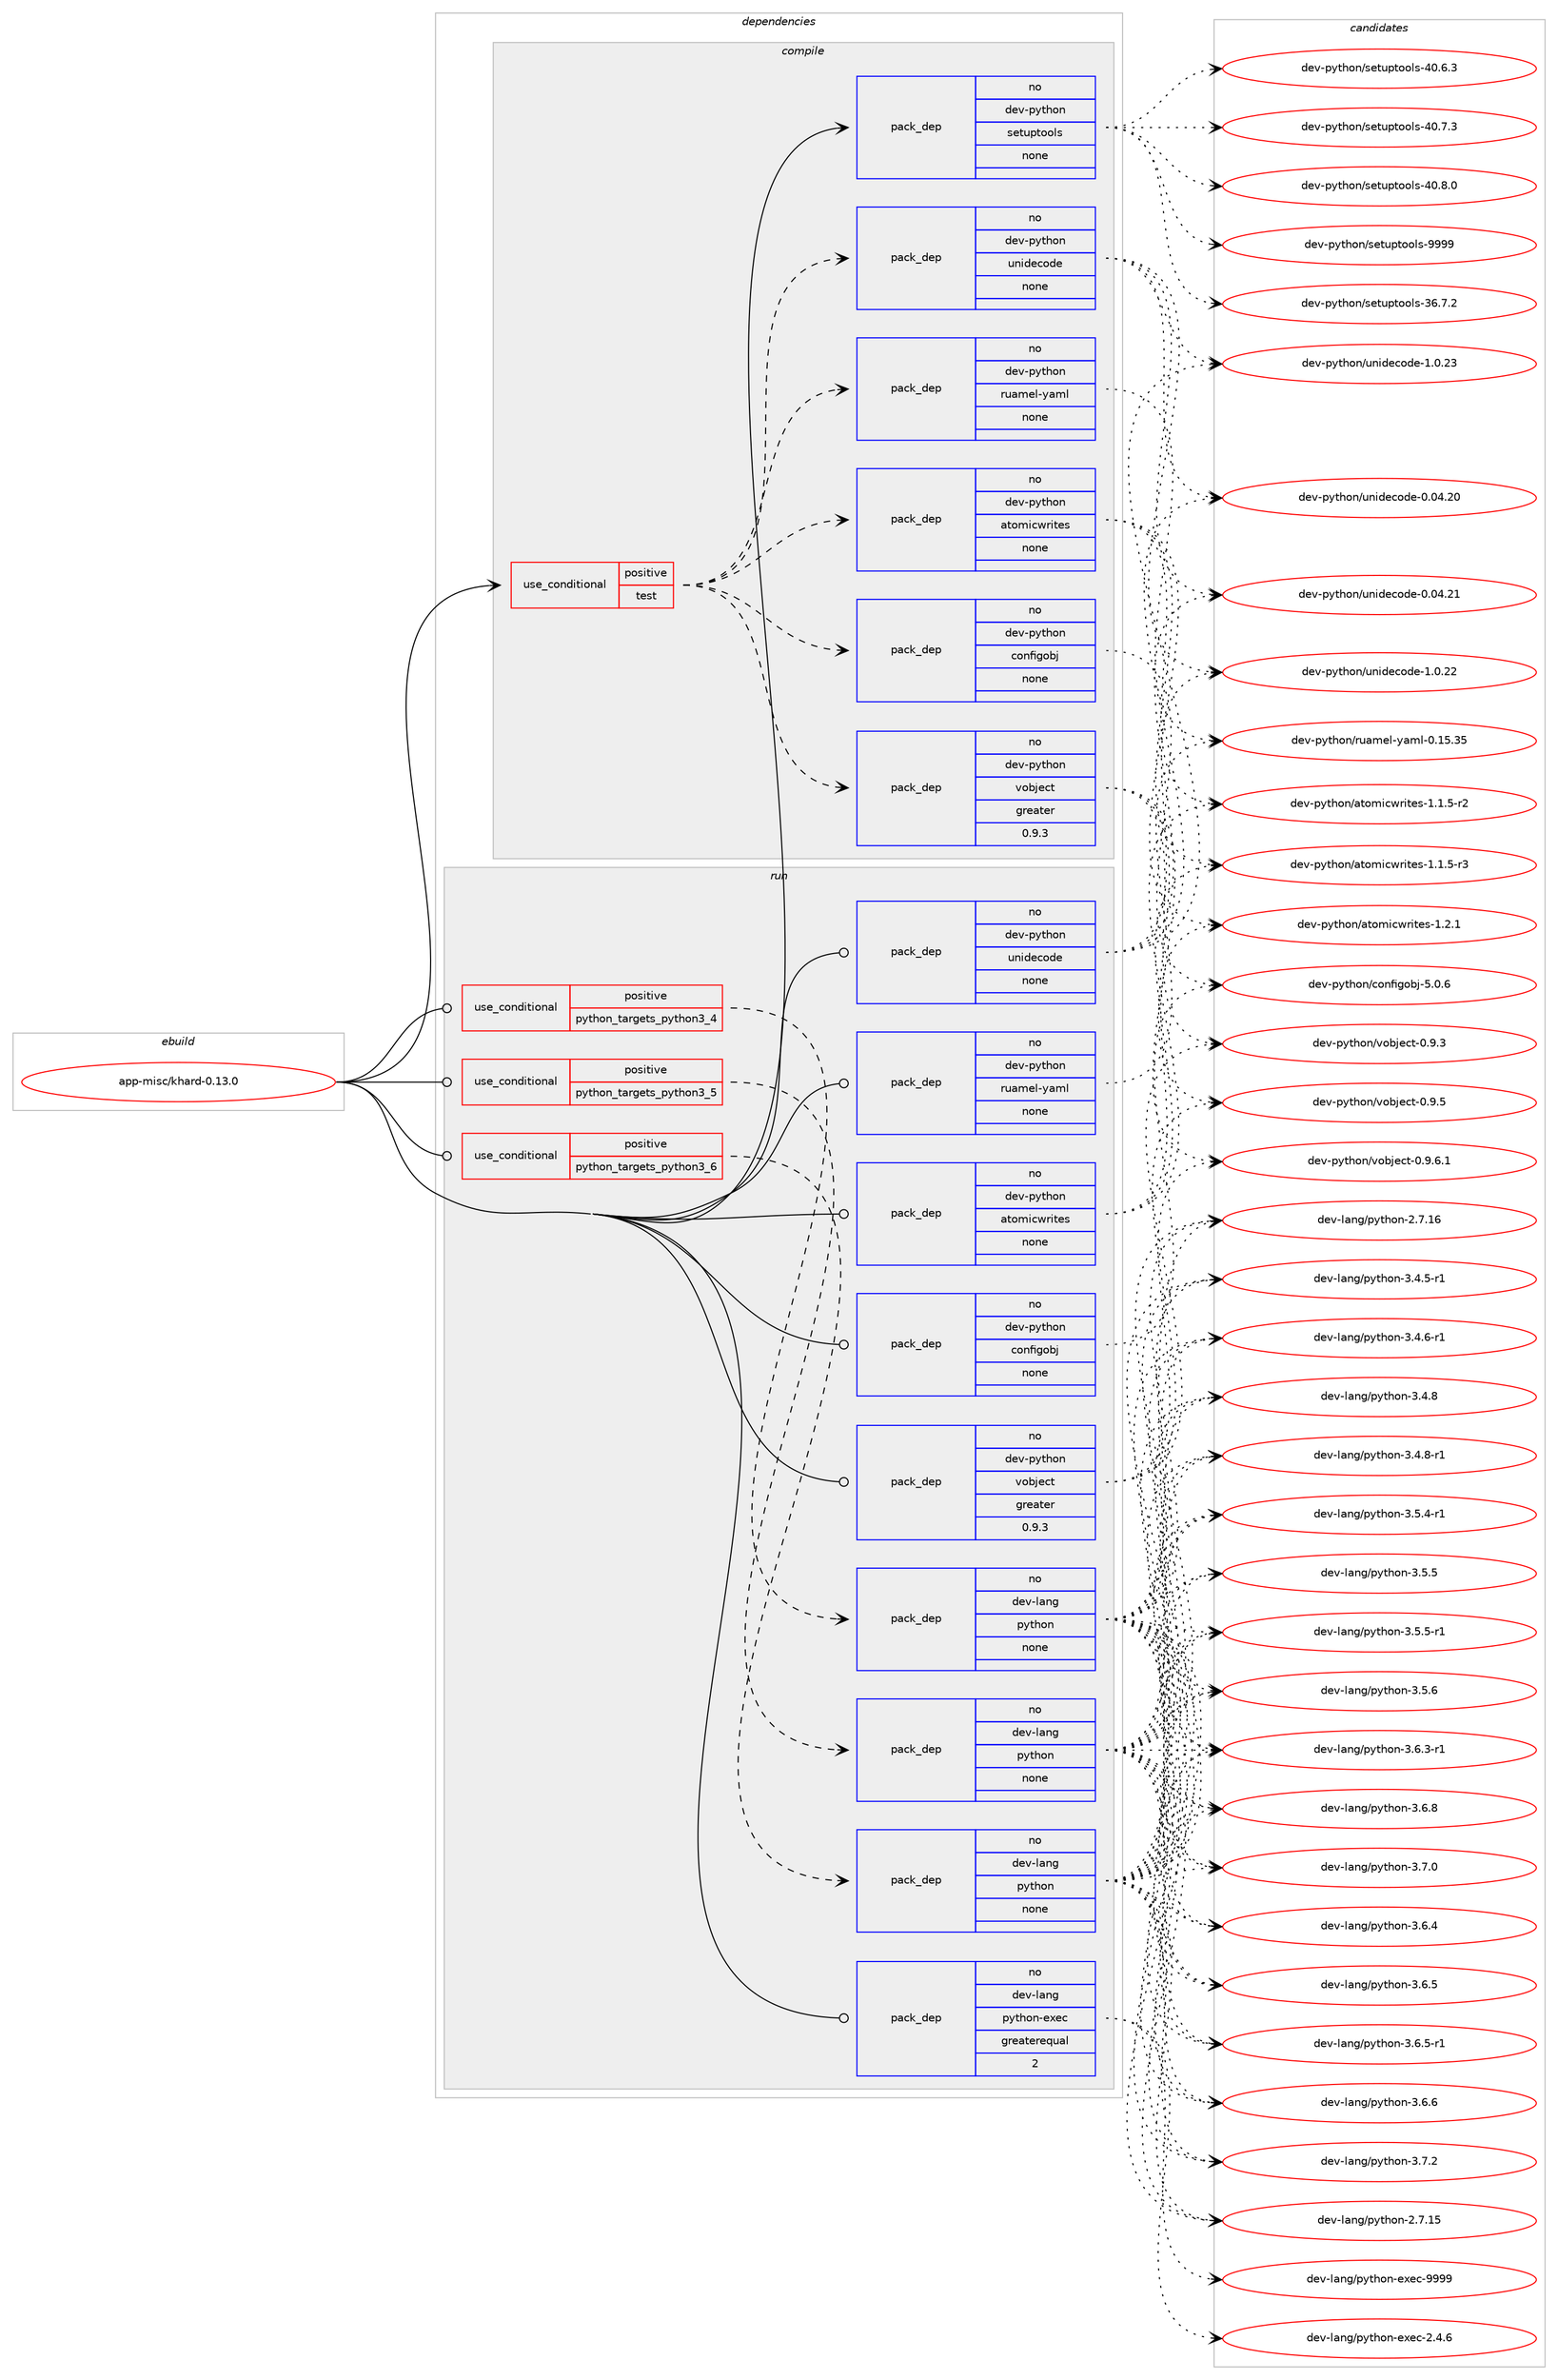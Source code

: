 digraph prolog {

# *************
# Graph options
# *************

newrank=true;
concentrate=true;
compound=true;
graph [rankdir=LR,fontname=Helvetica,fontsize=10,ranksep=1.5];#, ranksep=2.5, nodesep=0.2];
edge  [arrowhead=vee];
node  [fontname=Helvetica,fontsize=10];

# **********
# The ebuild
# **********

subgraph cluster_leftcol {
color=gray;
rank=same;
label=<<i>ebuild</i>>;
id [label="app-misc/khard-0.13.0", color=red, width=4, href="../app-misc/khard-0.13.0.svg"];
}

# ****************
# The dependencies
# ****************

subgraph cluster_midcol {
color=gray;
label=<<i>dependencies</i>>;
subgraph cluster_compile {
fillcolor="#eeeeee";
style=filled;
label=<<i>compile</i>>;
subgraph cond353424 {
dependency1299488 [label=<<TABLE BORDER="0" CELLBORDER="1" CELLSPACING="0" CELLPADDING="4"><TR><TD ROWSPAN="3" CELLPADDING="10">use_conditional</TD></TR><TR><TD>positive</TD></TR><TR><TD>test</TD></TR></TABLE>>, shape=none, color=red];
subgraph pack925843 {
dependency1299489 [label=<<TABLE BORDER="0" CELLBORDER="1" CELLSPACING="0" CELLPADDING="4" WIDTH="220"><TR><TD ROWSPAN="6" CELLPADDING="30">pack_dep</TD></TR><TR><TD WIDTH="110">no</TD></TR><TR><TD>dev-python</TD></TR><TR><TD>atomicwrites</TD></TR><TR><TD>none</TD></TR><TR><TD></TD></TR></TABLE>>, shape=none, color=blue];
}
dependency1299488:e -> dependency1299489:w [weight=20,style="dashed",arrowhead="vee"];
subgraph pack925844 {
dependency1299490 [label=<<TABLE BORDER="0" CELLBORDER="1" CELLSPACING="0" CELLPADDING="4" WIDTH="220"><TR><TD ROWSPAN="6" CELLPADDING="30">pack_dep</TD></TR><TR><TD WIDTH="110">no</TD></TR><TR><TD>dev-python</TD></TR><TR><TD>configobj</TD></TR><TR><TD>none</TD></TR><TR><TD></TD></TR></TABLE>>, shape=none, color=blue];
}
dependency1299488:e -> dependency1299490:w [weight=20,style="dashed",arrowhead="vee"];
subgraph pack925845 {
dependency1299491 [label=<<TABLE BORDER="0" CELLBORDER="1" CELLSPACING="0" CELLPADDING="4" WIDTH="220"><TR><TD ROWSPAN="6" CELLPADDING="30">pack_dep</TD></TR><TR><TD WIDTH="110">no</TD></TR><TR><TD>dev-python</TD></TR><TR><TD>ruamel-yaml</TD></TR><TR><TD>none</TD></TR><TR><TD></TD></TR></TABLE>>, shape=none, color=blue];
}
dependency1299488:e -> dependency1299491:w [weight=20,style="dashed",arrowhead="vee"];
subgraph pack925846 {
dependency1299492 [label=<<TABLE BORDER="0" CELLBORDER="1" CELLSPACING="0" CELLPADDING="4" WIDTH="220"><TR><TD ROWSPAN="6" CELLPADDING="30">pack_dep</TD></TR><TR><TD WIDTH="110">no</TD></TR><TR><TD>dev-python</TD></TR><TR><TD>unidecode</TD></TR><TR><TD>none</TD></TR><TR><TD></TD></TR></TABLE>>, shape=none, color=blue];
}
dependency1299488:e -> dependency1299492:w [weight=20,style="dashed",arrowhead="vee"];
subgraph pack925847 {
dependency1299493 [label=<<TABLE BORDER="0" CELLBORDER="1" CELLSPACING="0" CELLPADDING="4" WIDTH="220"><TR><TD ROWSPAN="6" CELLPADDING="30">pack_dep</TD></TR><TR><TD WIDTH="110">no</TD></TR><TR><TD>dev-python</TD></TR><TR><TD>vobject</TD></TR><TR><TD>greater</TD></TR><TR><TD>0.9.3</TD></TR></TABLE>>, shape=none, color=blue];
}
dependency1299488:e -> dependency1299493:w [weight=20,style="dashed",arrowhead="vee"];
}
id:e -> dependency1299488:w [weight=20,style="solid",arrowhead="vee"];
subgraph pack925848 {
dependency1299494 [label=<<TABLE BORDER="0" CELLBORDER="1" CELLSPACING="0" CELLPADDING="4" WIDTH="220"><TR><TD ROWSPAN="6" CELLPADDING="30">pack_dep</TD></TR><TR><TD WIDTH="110">no</TD></TR><TR><TD>dev-python</TD></TR><TR><TD>setuptools</TD></TR><TR><TD>none</TD></TR><TR><TD></TD></TR></TABLE>>, shape=none, color=blue];
}
id:e -> dependency1299494:w [weight=20,style="solid",arrowhead="vee"];
}
subgraph cluster_compileandrun {
fillcolor="#eeeeee";
style=filled;
label=<<i>compile and run</i>>;
}
subgraph cluster_run {
fillcolor="#eeeeee";
style=filled;
label=<<i>run</i>>;
subgraph cond353425 {
dependency1299495 [label=<<TABLE BORDER="0" CELLBORDER="1" CELLSPACING="0" CELLPADDING="4"><TR><TD ROWSPAN="3" CELLPADDING="10">use_conditional</TD></TR><TR><TD>positive</TD></TR><TR><TD>python_targets_python3_4</TD></TR></TABLE>>, shape=none, color=red];
subgraph pack925849 {
dependency1299496 [label=<<TABLE BORDER="0" CELLBORDER="1" CELLSPACING="0" CELLPADDING="4" WIDTH="220"><TR><TD ROWSPAN="6" CELLPADDING="30">pack_dep</TD></TR><TR><TD WIDTH="110">no</TD></TR><TR><TD>dev-lang</TD></TR><TR><TD>python</TD></TR><TR><TD>none</TD></TR><TR><TD></TD></TR></TABLE>>, shape=none, color=blue];
}
dependency1299495:e -> dependency1299496:w [weight=20,style="dashed",arrowhead="vee"];
}
id:e -> dependency1299495:w [weight=20,style="solid",arrowhead="odot"];
subgraph cond353426 {
dependency1299497 [label=<<TABLE BORDER="0" CELLBORDER="1" CELLSPACING="0" CELLPADDING="4"><TR><TD ROWSPAN="3" CELLPADDING="10">use_conditional</TD></TR><TR><TD>positive</TD></TR><TR><TD>python_targets_python3_5</TD></TR></TABLE>>, shape=none, color=red];
subgraph pack925850 {
dependency1299498 [label=<<TABLE BORDER="0" CELLBORDER="1" CELLSPACING="0" CELLPADDING="4" WIDTH="220"><TR><TD ROWSPAN="6" CELLPADDING="30">pack_dep</TD></TR><TR><TD WIDTH="110">no</TD></TR><TR><TD>dev-lang</TD></TR><TR><TD>python</TD></TR><TR><TD>none</TD></TR><TR><TD></TD></TR></TABLE>>, shape=none, color=blue];
}
dependency1299497:e -> dependency1299498:w [weight=20,style="dashed",arrowhead="vee"];
}
id:e -> dependency1299497:w [weight=20,style="solid",arrowhead="odot"];
subgraph cond353427 {
dependency1299499 [label=<<TABLE BORDER="0" CELLBORDER="1" CELLSPACING="0" CELLPADDING="4"><TR><TD ROWSPAN="3" CELLPADDING="10">use_conditional</TD></TR><TR><TD>positive</TD></TR><TR><TD>python_targets_python3_6</TD></TR></TABLE>>, shape=none, color=red];
subgraph pack925851 {
dependency1299500 [label=<<TABLE BORDER="0" CELLBORDER="1" CELLSPACING="0" CELLPADDING="4" WIDTH="220"><TR><TD ROWSPAN="6" CELLPADDING="30">pack_dep</TD></TR><TR><TD WIDTH="110">no</TD></TR><TR><TD>dev-lang</TD></TR><TR><TD>python</TD></TR><TR><TD>none</TD></TR><TR><TD></TD></TR></TABLE>>, shape=none, color=blue];
}
dependency1299499:e -> dependency1299500:w [weight=20,style="dashed",arrowhead="vee"];
}
id:e -> dependency1299499:w [weight=20,style="solid",arrowhead="odot"];
subgraph pack925852 {
dependency1299501 [label=<<TABLE BORDER="0" CELLBORDER="1" CELLSPACING="0" CELLPADDING="4" WIDTH="220"><TR><TD ROWSPAN="6" CELLPADDING="30">pack_dep</TD></TR><TR><TD WIDTH="110">no</TD></TR><TR><TD>dev-lang</TD></TR><TR><TD>python-exec</TD></TR><TR><TD>greaterequal</TD></TR><TR><TD>2</TD></TR></TABLE>>, shape=none, color=blue];
}
id:e -> dependency1299501:w [weight=20,style="solid",arrowhead="odot"];
subgraph pack925853 {
dependency1299502 [label=<<TABLE BORDER="0" CELLBORDER="1" CELLSPACING="0" CELLPADDING="4" WIDTH="220"><TR><TD ROWSPAN="6" CELLPADDING="30">pack_dep</TD></TR><TR><TD WIDTH="110">no</TD></TR><TR><TD>dev-python</TD></TR><TR><TD>atomicwrites</TD></TR><TR><TD>none</TD></TR><TR><TD></TD></TR></TABLE>>, shape=none, color=blue];
}
id:e -> dependency1299502:w [weight=20,style="solid",arrowhead="odot"];
subgraph pack925854 {
dependency1299503 [label=<<TABLE BORDER="0" CELLBORDER="1" CELLSPACING="0" CELLPADDING="4" WIDTH="220"><TR><TD ROWSPAN="6" CELLPADDING="30">pack_dep</TD></TR><TR><TD WIDTH="110">no</TD></TR><TR><TD>dev-python</TD></TR><TR><TD>configobj</TD></TR><TR><TD>none</TD></TR><TR><TD></TD></TR></TABLE>>, shape=none, color=blue];
}
id:e -> dependency1299503:w [weight=20,style="solid",arrowhead="odot"];
subgraph pack925855 {
dependency1299504 [label=<<TABLE BORDER="0" CELLBORDER="1" CELLSPACING="0" CELLPADDING="4" WIDTH="220"><TR><TD ROWSPAN="6" CELLPADDING="30">pack_dep</TD></TR><TR><TD WIDTH="110">no</TD></TR><TR><TD>dev-python</TD></TR><TR><TD>ruamel-yaml</TD></TR><TR><TD>none</TD></TR><TR><TD></TD></TR></TABLE>>, shape=none, color=blue];
}
id:e -> dependency1299504:w [weight=20,style="solid",arrowhead="odot"];
subgraph pack925856 {
dependency1299505 [label=<<TABLE BORDER="0" CELLBORDER="1" CELLSPACING="0" CELLPADDING="4" WIDTH="220"><TR><TD ROWSPAN="6" CELLPADDING="30">pack_dep</TD></TR><TR><TD WIDTH="110">no</TD></TR><TR><TD>dev-python</TD></TR><TR><TD>unidecode</TD></TR><TR><TD>none</TD></TR><TR><TD></TD></TR></TABLE>>, shape=none, color=blue];
}
id:e -> dependency1299505:w [weight=20,style="solid",arrowhead="odot"];
subgraph pack925857 {
dependency1299506 [label=<<TABLE BORDER="0" CELLBORDER="1" CELLSPACING="0" CELLPADDING="4" WIDTH="220"><TR><TD ROWSPAN="6" CELLPADDING="30">pack_dep</TD></TR><TR><TD WIDTH="110">no</TD></TR><TR><TD>dev-python</TD></TR><TR><TD>vobject</TD></TR><TR><TD>greater</TD></TR><TR><TD>0.9.3</TD></TR></TABLE>>, shape=none, color=blue];
}
id:e -> dependency1299506:w [weight=20,style="solid",arrowhead="odot"];
}
}

# **************
# The candidates
# **************

subgraph cluster_choices {
rank=same;
color=gray;
label=<<i>candidates</i>>;

subgraph choice925843 {
color=black;
nodesep=1;
choice100101118451121211161041111104797116111109105991191141051161011154549464946534511450 [label="dev-python/atomicwrites-1.1.5-r2", color=red, width=4,href="../dev-python/atomicwrites-1.1.5-r2.svg"];
choice100101118451121211161041111104797116111109105991191141051161011154549464946534511451 [label="dev-python/atomicwrites-1.1.5-r3", color=red, width=4,href="../dev-python/atomicwrites-1.1.5-r3.svg"];
choice10010111845112121116104111110479711611110910599119114105116101115454946504649 [label="dev-python/atomicwrites-1.2.1", color=red, width=4,href="../dev-python/atomicwrites-1.2.1.svg"];
dependency1299489:e -> choice100101118451121211161041111104797116111109105991191141051161011154549464946534511450:w [style=dotted,weight="100"];
dependency1299489:e -> choice100101118451121211161041111104797116111109105991191141051161011154549464946534511451:w [style=dotted,weight="100"];
dependency1299489:e -> choice10010111845112121116104111110479711611110910599119114105116101115454946504649:w [style=dotted,weight="100"];
}
subgraph choice925844 {
color=black;
nodesep=1;
choice10010111845112121116104111110479911111010210510311198106455346484654 [label="dev-python/configobj-5.0.6", color=red, width=4,href="../dev-python/configobj-5.0.6.svg"];
dependency1299490:e -> choice10010111845112121116104111110479911111010210510311198106455346484654:w [style=dotted,weight="100"];
}
subgraph choice925845 {
color=black;
nodesep=1;
choice10010111845112121116104111110471141179710910110845121971091084548464953465153 [label="dev-python/ruamel-yaml-0.15.35", color=red, width=4,href="../dev-python/ruamel-yaml-0.15.35.svg"];
dependency1299491:e -> choice10010111845112121116104111110471141179710910110845121971091084548464953465153:w [style=dotted,weight="100"];
}
subgraph choice925846 {
color=black;
nodesep=1;
choice1001011184511212111610411111047117110105100101991111001014548464852465048 [label="dev-python/unidecode-0.04.20", color=red, width=4,href="../dev-python/unidecode-0.04.20.svg"];
choice1001011184511212111610411111047117110105100101991111001014548464852465049 [label="dev-python/unidecode-0.04.21", color=red, width=4,href="../dev-python/unidecode-0.04.21.svg"];
choice10010111845112121116104111110471171101051001019911110010145494648465050 [label="dev-python/unidecode-1.0.22", color=red, width=4,href="../dev-python/unidecode-1.0.22.svg"];
choice10010111845112121116104111110471171101051001019911110010145494648465051 [label="dev-python/unidecode-1.0.23", color=red, width=4,href="../dev-python/unidecode-1.0.23.svg"];
dependency1299492:e -> choice1001011184511212111610411111047117110105100101991111001014548464852465048:w [style=dotted,weight="100"];
dependency1299492:e -> choice1001011184511212111610411111047117110105100101991111001014548464852465049:w [style=dotted,weight="100"];
dependency1299492:e -> choice10010111845112121116104111110471171101051001019911110010145494648465050:w [style=dotted,weight="100"];
dependency1299492:e -> choice10010111845112121116104111110471171101051001019911110010145494648465051:w [style=dotted,weight="100"];
}
subgraph choice925847 {
color=black;
nodesep=1;
choice10010111845112121116104111110471181119810610199116454846574651 [label="dev-python/vobject-0.9.3", color=red, width=4,href="../dev-python/vobject-0.9.3.svg"];
choice10010111845112121116104111110471181119810610199116454846574653 [label="dev-python/vobject-0.9.5", color=red, width=4,href="../dev-python/vobject-0.9.5.svg"];
choice100101118451121211161041111104711811198106101991164548465746544649 [label="dev-python/vobject-0.9.6.1", color=red, width=4,href="../dev-python/vobject-0.9.6.1.svg"];
dependency1299493:e -> choice10010111845112121116104111110471181119810610199116454846574651:w [style=dotted,weight="100"];
dependency1299493:e -> choice10010111845112121116104111110471181119810610199116454846574653:w [style=dotted,weight="100"];
dependency1299493:e -> choice100101118451121211161041111104711811198106101991164548465746544649:w [style=dotted,weight="100"];
}
subgraph choice925848 {
color=black;
nodesep=1;
choice100101118451121211161041111104711510111611711211611111110811545515446554650 [label="dev-python/setuptools-36.7.2", color=red, width=4,href="../dev-python/setuptools-36.7.2.svg"];
choice100101118451121211161041111104711510111611711211611111110811545524846544651 [label="dev-python/setuptools-40.6.3", color=red, width=4,href="../dev-python/setuptools-40.6.3.svg"];
choice100101118451121211161041111104711510111611711211611111110811545524846554651 [label="dev-python/setuptools-40.7.3", color=red, width=4,href="../dev-python/setuptools-40.7.3.svg"];
choice100101118451121211161041111104711510111611711211611111110811545524846564648 [label="dev-python/setuptools-40.8.0", color=red, width=4,href="../dev-python/setuptools-40.8.0.svg"];
choice10010111845112121116104111110471151011161171121161111111081154557575757 [label="dev-python/setuptools-9999", color=red, width=4,href="../dev-python/setuptools-9999.svg"];
dependency1299494:e -> choice100101118451121211161041111104711510111611711211611111110811545515446554650:w [style=dotted,weight="100"];
dependency1299494:e -> choice100101118451121211161041111104711510111611711211611111110811545524846544651:w [style=dotted,weight="100"];
dependency1299494:e -> choice100101118451121211161041111104711510111611711211611111110811545524846554651:w [style=dotted,weight="100"];
dependency1299494:e -> choice100101118451121211161041111104711510111611711211611111110811545524846564648:w [style=dotted,weight="100"];
dependency1299494:e -> choice10010111845112121116104111110471151011161171121161111111081154557575757:w [style=dotted,weight="100"];
}
subgraph choice925849 {
color=black;
nodesep=1;
choice10010111845108971101034711212111610411111045504655464953 [label="dev-lang/python-2.7.15", color=red, width=4,href="../dev-lang/python-2.7.15.svg"];
choice10010111845108971101034711212111610411111045504655464954 [label="dev-lang/python-2.7.16", color=red, width=4,href="../dev-lang/python-2.7.16.svg"];
choice1001011184510897110103471121211161041111104551465246534511449 [label="dev-lang/python-3.4.5-r1", color=red, width=4,href="../dev-lang/python-3.4.5-r1.svg"];
choice1001011184510897110103471121211161041111104551465246544511449 [label="dev-lang/python-3.4.6-r1", color=red, width=4,href="../dev-lang/python-3.4.6-r1.svg"];
choice100101118451089711010347112121116104111110455146524656 [label="dev-lang/python-3.4.8", color=red, width=4,href="../dev-lang/python-3.4.8.svg"];
choice1001011184510897110103471121211161041111104551465246564511449 [label="dev-lang/python-3.4.8-r1", color=red, width=4,href="../dev-lang/python-3.4.8-r1.svg"];
choice1001011184510897110103471121211161041111104551465346524511449 [label="dev-lang/python-3.5.4-r1", color=red, width=4,href="../dev-lang/python-3.5.4-r1.svg"];
choice100101118451089711010347112121116104111110455146534653 [label="dev-lang/python-3.5.5", color=red, width=4,href="../dev-lang/python-3.5.5.svg"];
choice1001011184510897110103471121211161041111104551465346534511449 [label="dev-lang/python-3.5.5-r1", color=red, width=4,href="../dev-lang/python-3.5.5-r1.svg"];
choice100101118451089711010347112121116104111110455146534654 [label="dev-lang/python-3.5.6", color=red, width=4,href="../dev-lang/python-3.5.6.svg"];
choice1001011184510897110103471121211161041111104551465446514511449 [label="dev-lang/python-3.6.3-r1", color=red, width=4,href="../dev-lang/python-3.6.3-r1.svg"];
choice100101118451089711010347112121116104111110455146544652 [label="dev-lang/python-3.6.4", color=red, width=4,href="../dev-lang/python-3.6.4.svg"];
choice100101118451089711010347112121116104111110455146544653 [label="dev-lang/python-3.6.5", color=red, width=4,href="../dev-lang/python-3.6.5.svg"];
choice1001011184510897110103471121211161041111104551465446534511449 [label="dev-lang/python-3.6.5-r1", color=red, width=4,href="../dev-lang/python-3.6.5-r1.svg"];
choice100101118451089711010347112121116104111110455146544654 [label="dev-lang/python-3.6.6", color=red, width=4,href="../dev-lang/python-3.6.6.svg"];
choice100101118451089711010347112121116104111110455146544656 [label="dev-lang/python-3.6.8", color=red, width=4,href="../dev-lang/python-3.6.8.svg"];
choice100101118451089711010347112121116104111110455146554648 [label="dev-lang/python-3.7.0", color=red, width=4,href="../dev-lang/python-3.7.0.svg"];
choice100101118451089711010347112121116104111110455146554650 [label="dev-lang/python-3.7.2", color=red, width=4,href="../dev-lang/python-3.7.2.svg"];
dependency1299496:e -> choice10010111845108971101034711212111610411111045504655464953:w [style=dotted,weight="100"];
dependency1299496:e -> choice10010111845108971101034711212111610411111045504655464954:w [style=dotted,weight="100"];
dependency1299496:e -> choice1001011184510897110103471121211161041111104551465246534511449:w [style=dotted,weight="100"];
dependency1299496:e -> choice1001011184510897110103471121211161041111104551465246544511449:w [style=dotted,weight="100"];
dependency1299496:e -> choice100101118451089711010347112121116104111110455146524656:w [style=dotted,weight="100"];
dependency1299496:e -> choice1001011184510897110103471121211161041111104551465246564511449:w [style=dotted,weight="100"];
dependency1299496:e -> choice1001011184510897110103471121211161041111104551465346524511449:w [style=dotted,weight="100"];
dependency1299496:e -> choice100101118451089711010347112121116104111110455146534653:w [style=dotted,weight="100"];
dependency1299496:e -> choice1001011184510897110103471121211161041111104551465346534511449:w [style=dotted,weight="100"];
dependency1299496:e -> choice100101118451089711010347112121116104111110455146534654:w [style=dotted,weight="100"];
dependency1299496:e -> choice1001011184510897110103471121211161041111104551465446514511449:w [style=dotted,weight="100"];
dependency1299496:e -> choice100101118451089711010347112121116104111110455146544652:w [style=dotted,weight="100"];
dependency1299496:e -> choice100101118451089711010347112121116104111110455146544653:w [style=dotted,weight="100"];
dependency1299496:e -> choice1001011184510897110103471121211161041111104551465446534511449:w [style=dotted,weight="100"];
dependency1299496:e -> choice100101118451089711010347112121116104111110455146544654:w [style=dotted,weight="100"];
dependency1299496:e -> choice100101118451089711010347112121116104111110455146544656:w [style=dotted,weight="100"];
dependency1299496:e -> choice100101118451089711010347112121116104111110455146554648:w [style=dotted,weight="100"];
dependency1299496:e -> choice100101118451089711010347112121116104111110455146554650:w [style=dotted,weight="100"];
}
subgraph choice925850 {
color=black;
nodesep=1;
choice10010111845108971101034711212111610411111045504655464953 [label="dev-lang/python-2.7.15", color=red, width=4,href="../dev-lang/python-2.7.15.svg"];
choice10010111845108971101034711212111610411111045504655464954 [label="dev-lang/python-2.7.16", color=red, width=4,href="../dev-lang/python-2.7.16.svg"];
choice1001011184510897110103471121211161041111104551465246534511449 [label="dev-lang/python-3.4.5-r1", color=red, width=4,href="../dev-lang/python-3.4.5-r1.svg"];
choice1001011184510897110103471121211161041111104551465246544511449 [label="dev-lang/python-3.4.6-r1", color=red, width=4,href="../dev-lang/python-3.4.6-r1.svg"];
choice100101118451089711010347112121116104111110455146524656 [label="dev-lang/python-3.4.8", color=red, width=4,href="../dev-lang/python-3.4.8.svg"];
choice1001011184510897110103471121211161041111104551465246564511449 [label="dev-lang/python-3.4.8-r1", color=red, width=4,href="../dev-lang/python-3.4.8-r1.svg"];
choice1001011184510897110103471121211161041111104551465346524511449 [label="dev-lang/python-3.5.4-r1", color=red, width=4,href="../dev-lang/python-3.5.4-r1.svg"];
choice100101118451089711010347112121116104111110455146534653 [label="dev-lang/python-3.5.5", color=red, width=4,href="../dev-lang/python-3.5.5.svg"];
choice1001011184510897110103471121211161041111104551465346534511449 [label="dev-lang/python-3.5.5-r1", color=red, width=4,href="../dev-lang/python-3.5.5-r1.svg"];
choice100101118451089711010347112121116104111110455146534654 [label="dev-lang/python-3.5.6", color=red, width=4,href="../dev-lang/python-3.5.6.svg"];
choice1001011184510897110103471121211161041111104551465446514511449 [label="dev-lang/python-3.6.3-r1", color=red, width=4,href="../dev-lang/python-3.6.3-r1.svg"];
choice100101118451089711010347112121116104111110455146544652 [label="dev-lang/python-3.6.4", color=red, width=4,href="../dev-lang/python-3.6.4.svg"];
choice100101118451089711010347112121116104111110455146544653 [label="dev-lang/python-3.6.5", color=red, width=4,href="../dev-lang/python-3.6.5.svg"];
choice1001011184510897110103471121211161041111104551465446534511449 [label="dev-lang/python-3.6.5-r1", color=red, width=4,href="../dev-lang/python-3.6.5-r1.svg"];
choice100101118451089711010347112121116104111110455146544654 [label="dev-lang/python-3.6.6", color=red, width=4,href="../dev-lang/python-3.6.6.svg"];
choice100101118451089711010347112121116104111110455146544656 [label="dev-lang/python-3.6.8", color=red, width=4,href="../dev-lang/python-3.6.8.svg"];
choice100101118451089711010347112121116104111110455146554648 [label="dev-lang/python-3.7.0", color=red, width=4,href="../dev-lang/python-3.7.0.svg"];
choice100101118451089711010347112121116104111110455146554650 [label="dev-lang/python-3.7.2", color=red, width=4,href="../dev-lang/python-3.7.2.svg"];
dependency1299498:e -> choice10010111845108971101034711212111610411111045504655464953:w [style=dotted,weight="100"];
dependency1299498:e -> choice10010111845108971101034711212111610411111045504655464954:w [style=dotted,weight="100"];
dependency1299498:e -> choice1001011184510897110103471121211161041111104551465246534511449:w [style=dotted,weight="100"];
dependency1299498:e -> choice1001011184510897110103471121211161041111104551465246544511449:w [style=dotted,weight="100"];
dependency1299498:e -> choice100101118451089711010347112121116104111110455146524656:w [style=dotted,weight="100"];
dependency1299498:e -> choice1001011184510897110103471121211161041111104551465246564511449:w [style=dotted,weight="100"];
dependency1299498:e -> choice1001011184510897110103471121211161041111104551465346524511449:w [style=dotted,weight="100"];
dependency1299498:e -> choice100101118451089711010347112121116104111110455146534653:w [style=dotted,weight="100"];
dependency1299498:e -> choice1001011184510897110103471121211161041111104551465346534511449:w [style=dotted,weight="100"];
dependency1299498:e -> choice100101118451089711010347112121116104111110455146534654:w [style=dotted,weight="100"];
dependency1299498:e -> choice1001011184510897110103471121211161041111104551465446514511449:w [style=dotted,weight="100"];
dependency1299498:e -> choice100101118451089711010347112121116104111110455146544652:w [style=dotted,weight="100"];
dependency1299498:e -> choice100101118451089711010347112121116104111110455146544653:w [style=dotted,weight="100"];
dependency1299498:e -> choice1001011184510897110103471121211161041111104551465446534511449:w [style=dotted,weight="100"];
dependency1299498:e -> choice100101118451089711010347112121116104111110455146544654:w [style=dotted,weight="100"];
dependency1299498:e -> choice100101118451089711010347112121116104111110455146544656:w [style=dotted,weight="100"];
dependency1299498:e -> choice100101118451089711010347112121116104111110455146554648:w [style=dotted,weight="100"];
dependency1299498:e -> choice100101118451089711010347112121116104111110455146554650:w [style=dotted,weight="100"];
}
subgraph choice925851 {
color=black;
nodesep=1;
choice10010111845108971101034711212111610411111045504655464953 [label="dev-lang/python-2.7.15", color=red, width=4,href="../dev-lang/python-2.7.15.svg"];
choice10010111845108971101034711212111610411111045504655464954 [label="dev-lang/python-2.7.16", color=red, width=4,href="../dev-lang/python-2.7.16.svg"];
choice1001011184510897110103471121211161041111104551465246534511449 [label="dev-lang/python-3.4.5-r1", color=red, width=4,href="../dev-lang/python-3.4.5-r1.svg"];
choice1001011184510897110103471121211161041111104551465246544511449 [label="dev-lang/python-3.4.6-r1", color=red, width=4,href="../dev-lang/python-3.4.6-r1.svg"];
choice100101118451089711010347112121116104111110455146524656 [label="dev-lang/python-3.4.8", color=red, width=4,href="../dev-lang/python-3.4.8.svg"];
choice1001011184510897110103471121211161041111104551465246564511449 [label="dev-lang/python-3.4.8-r1", color=red, width=4,href="../dev-lang/python-3.4.8-r1.svg"];
choice1001011184510897110103471121211161041111104551465346524511449 [label="dev-lang/python-3.5.4-r1", color=red, width=4,href="../dev-lang/python-3.5.4-r1.svg"];
choice100101118451089711010347112121116104111110455146534653 [label="dev-lang/python-3.5.5", color=red, width=4,href="../dev-lang/python-3.5.5.svg"];
choice1001011184510897110103471121211161041111104551465346534511449 [label="dev-lang/python-3.5.5-r1", color=red, width=4,href="../dev-lang/python-3.5.5-r1.svg"];
choice100101118451089711010347112121116104111110455146534654 [label="dev-lang/python-3.5.6", color=red, width=4,href="../dev-lang/python-3.5.6.svg"];
choice1001011184510897110103471121211161041111104551465446514511449 [label="dev-lang/python-3.6.3-r1", color=red, width=4,href="../dev-lang/python-3.6.3-r1.svg"];
choice100101118451089711010347112121116104111110455146544652 [label="dev-lang/python-3.6.4", color=red, width=4,href="../dev-lang/python-3.6.4.svg"];
choice100101118451089711010347112121116104111110455146544653 [label="dev-lang/python-3.6.5", color=red, width=4,href="../dev-lang/python-3.6.5.svg"];
choice1001011184510897110103471121211161041111104551465446534511449 [label="dev-lang/python-3.6.5-r1", color=red, width=4,href="../dev-lang/python-3.6.5-r1.svg"];
choice100101118451089711010347112121116104111110455146544654 [label="dev-lang/python-3.6.6", color=red, width=4,href="../dev-lang/python-3.6.6.svg"];
choice100101118451089711010347112121116104111110455146544656 [label="dev-lang/python-3.6.8", color=red, width=4,href="../dev-lang/python-3.6.8.svg"];
choice100101118451089711010347112121116104111110455146554648 [label="dev-lang/python-3.7.0", color=red, width=4,href="../dev-lang/python-3.7.0.svg"];
choice100101118451089711010347112121116104111110455146554650 [label="dev-lang/python-3.7.2", color=red, width=4,href="../dev-lang/python-3.7.2.svg"];
dependency1299500:e -> choice10010111845108971101034711212111610411111045504655464953:w [style=dotted,weight="100"];
dependency1299500:e -> choice10010111845108971101034711212111610411111045504655464954:w [style=dotted,weight="100"];
dependency1299500:e -> choice1001011184510897110103471121211161041111104551465246534511449:w [style=dotted,weight="100"];
dependency1299500:e -> choice1001011184510897110103471121211161041111104551465246544511449:w [style=dotted,weight="100"];
dependency1299500:e -> choice100101118451089711010347112121116104111110455146524656:w [style=dotted,weight="100"];
dependency1299500:e -> choice1001011184510897110103471121211161041111104551465246564511449:w [style=dotted,weight="100"];
dependency1299500:e -> choice1001011184510897110103471121211161041111104551465346524511449:w [style=dotted,weight="100"];
dependency1299500:e -> choice100101118451089711010347112121116104111110455146534653:w [style=dotted,weight="100"];
dependency1299500:e -> choice1001011184510897110103471121211161041111104551465346534511449:w [style=dotted,weight="100"];
dependency1299500:e -> choice100101118451089711010347112121116104111110455146534654:w [style=dotted,weight="100"];
dependency1299500:e -> choice1001011184510897110103471121211161041111104551465446514511449:w [style=dotted,weight="100"];
dependency1299500:e -> choice100101118451089711010347112121116104111110455146544652:w [style=dotted,weight="100"];
dependency1299500:e -> choice100101118451089711010347112121116104111110455146544653:w [style=dotted,weight="100"];
dependency1299500:e -> choice1001011184510897110103471121211161041111104551465446534511449:w [style=dotted,weight="100"];
dependency1299500:e -> choice100101118451089711010347112121116104111110455146544654:w [style=dotted,weight="100"];
dependency1299500:e -> choice100101118451089711010347112121116104111110455146544656:w [style=dotted,weight="100"];
dependency1299500:e -> choice100101118451089711010347112121116104111110455146554648:w [style=dotted,weight="100"];
dependency1299500:e -> choice100101118451089711010347112121116104111110455146554650:w [style=dotted,weight="100"];
}
subgraph choice925852 {
color=black;
nodesep=1;
choice1001011184510897110103471121211161041111104510112010199455046524654 [label="dev-lang/python-exec-2.4.6", color=red, width=4,href="../dev-lang/python-exec-2.4.6.svg"];
choice10010111845108971101034711212111610411111045101120101994557575757 [label="dev-lang/python-exec-9999", color=red, width=4,href="../dev-lang/python-exec-9999.svg"];
dependency1299501:e -> choice1001011184510897110103471121211161041111104510112010199455046524654:w [style=dotted,weight="100"];
dependency1299501:e -> choice10010111845108971101034711212111610411111045101120101994557575757:w [style=dotted,weight="100"];
}
subgraph choice925853 {
color=black;
nodesep=1;
choice100101118451121211161041111104797116111109105991191141051161011154549464946534511450 [label="dev-python/atomicwrites-1.1.5-r2", color=red, width=4,href="../dev-python/atomicwrites-1.1.5-r2.svg"];
choice100101118451121211161041111104797116111109105991191141051161011154549464946534511451 [label="dev-python/atomicwrites-1.1.5-r3", color=red, width=4,href="../dev-python/atomicwrites-1.1.5-r3.svg"];
choice10010111845112121116104111110479711611110910599119114105116101115454946504649 [label="dev-python/atomicwrites-1.2.1", color=red, width=4,href="../dev-python/atomicwrites-1.2.1.svg"];
dependency1299502:e -> choice100101118451121211161041111104797116111109105991191141051161011154549464946534511450:w [style=dotted,weight="100"];
dependency1299502:e -> choice100101118451121211161041111104797116111109105991191141051161011154549464946534511451:w [style=dotted,weight="100"];
dependency1299502:e -> choice10010111845112121116104111110479711611110910599119114105116101115454946504649:w [style=dotted,weight="100"];
}
subgraph choice925854 {
color=black;
nodesep=1;
choice10010111845112121116104111110479911111010210510311198106455346484654 [label="dev-python/configobj-5.0.6", color=red, width=4,href="../dev-python/configobj-5.0.6.svg"];
dependency1299503:e -> choice10010111845112121116104111110479911111010210510311198106455346484654:w [style=dotted,weight="100"];
}
subgraph choice925855 {
color=black;
nodesep=1;
choice10010111845112121116104111110471141179710910110845121971091084548464953465153 [label="dev-python/ruamel-yaml-0.15.35", color=red, width=4,href="../dev-python/ruamel-yaml-0.15.35.svg"];
dependency1299504:e -> choice10010111845112121116104111110471141179710910110845121971091084548464953465153:w [style=dotted,weight="100"];
}
subgraph choice925856 {
color=black;
nodesep=1;
choice1001011184511212111610411111047117110105100101991111001014548464852465048 [label="dev-python/unidecode-0.04.20", color=red, width=4,href="../dev-python/unidecode-0.04.20.svg"];
choice1001011184511212111610411111047117110105100101991111001014548464852465049 [label="dev-python/unidecode-0.04.21", color=red, width=4,href="../dev-python/unidecode-0.04.21.svg"];
choice10010111845112121116104111110471171101051001019911110010145494648465050 [label="dev-python/unidecode-1.0.22", color=red, width=4,href="../dev-python/unidecode-1.0.22.svg"];
choice10010111845112121116104111110471171101051001019911110010145494648465051 [label="dev-python/unidecode-1.0.23", color=red, width=4,href="../dev-python/unidecode-1.0.23.svg"];
dependency1299505:e -> choice1001011184511212111610411111047117110105100101991111001014548464852465048:w [style=dotted,weight="100"];
dependency1299505:e -> choice1001011184511212111610411111047117110105100101991111001014548464852465049:w [style=dotted,weight="100"];
dependency1299505:e -> choice10010111845112121116104111110471171101051001019911110010145494648465050:w [style=dotted,weight="100"];
dependency1299505:e -> choice10010111845112121116104111110471171101051001019911110010145494648465051:w [style=dotted,weight="100"];
}
subgraph choice925857 {
color=black;
nodesep=1;
choice10010111845112121116104111110471181119810610199116454846574651 [label="dev-python/vobject-0.9.3", color=red, width=4,href="../dev-python/vobject-0.9.3.svg"];
choice10010111845112121116104111110471181119810610199116454846574653 [label="dev-python/vobject-0.9.5", color=red, width=4,href="../dev-python/vobject-0.9.5.svg"];
choice100101118451121211161041111104711811198106101991164548465746544649 [label="dev-python/vobject-0.9.6.1", color=red, width=4,href="../dev-python/vobject-0.9.6.1.svg"];
dependency1299506:e -> choice10010111845112121116104111110471181119810610199116454846574651:w [style=dotted,weight="100"];
dependency1299506:e -> choice10010111845112121116104111110471181119810610199116454846574653:w [style=dotted,weight="100"];
dependency1299506:e -> choice100101118451121211161041111104711811198106101991164548465746544649:w [style=dotted,weight="100"];
}
}

}
